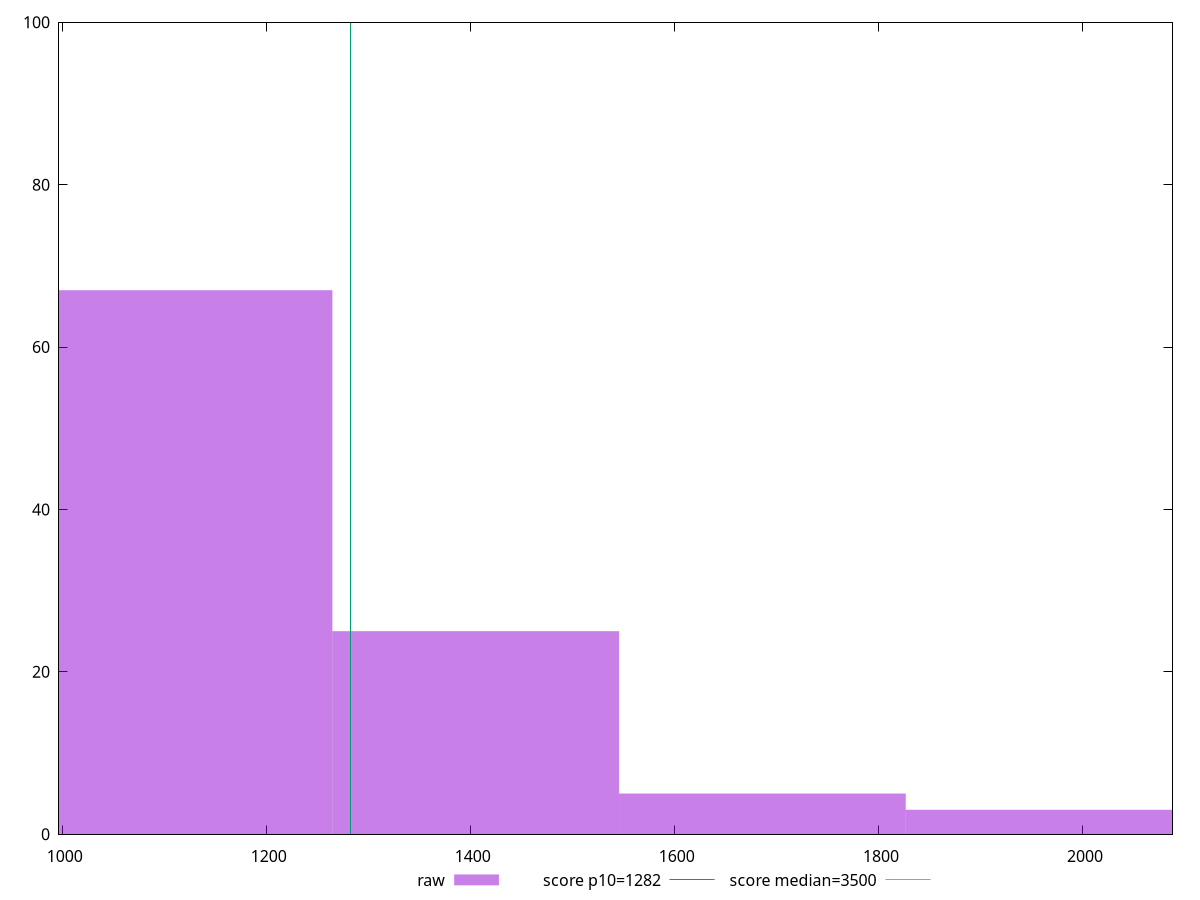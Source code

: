 reset

$raw <<EOF
1123.860671198835 67
1404.8258389985438 25
1685.7910067982525 5
1966.7561745979613 3
EOF

set key outside below
set boxwidth 280.96516779970875
set xrange [996.3920000000005:2087.7359999999994]
set yrange [0:100]
set trange [0:100]
set style fill transparent solid 0.5 noborder

set parametric
set terminal svg size 640, 490 enhanced background rgb 'white'
set output "reprap/bootup-time/samples/pages+cached+noexternal+nomedia+nocss/raw/histogram.svg"

plot $raw title "raw" with boxes, \
     1282,t title "score p10=1282", \
     3500,t title "score median=3500"

reset
